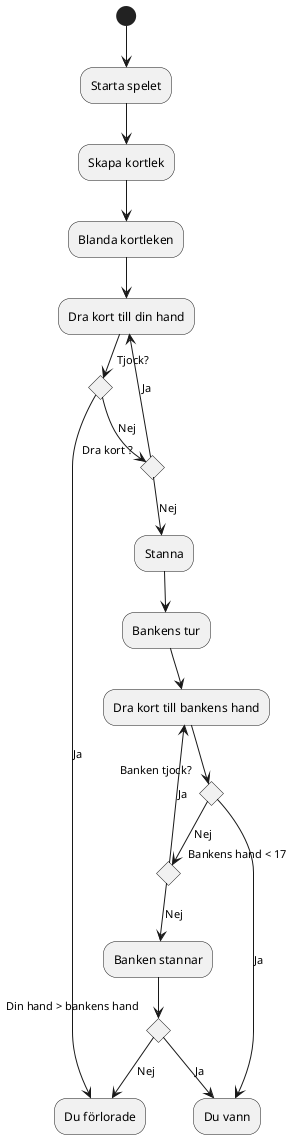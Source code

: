 
@startuml
(*) --> "Starta spelet"
--> "Skapa kortlek"
--> "Blanda kortleken"
--> "Dra kort till din hand"
--> if "Tjock?" then
        -->[Ja] "Du förlorade"
    else
        -->[Nej] if "Dra kort ?" then
                    -up-> [Ja] "Dra kort till din hand"
                else
                    -->[Nej] "Stanna"
    endif
--> "Bankens tur"
--> "Dra kort till bankens hand"
    if "Banken tjock?" then
        -->[Ja] "Du vann"
    else
        -->[Nej] if "Bankens hand < 17 " then
                    -up->[Ja] "Dra kort till bankens hand"
                else
                    -->[Nej] "Banken stannar"
                endif
    endif
    --> if "Din hand > bankens hand" then
            -->[Ja] "Du vann"
        else
            -->[Nej] "Du förlorade"
        endif

@enduml
